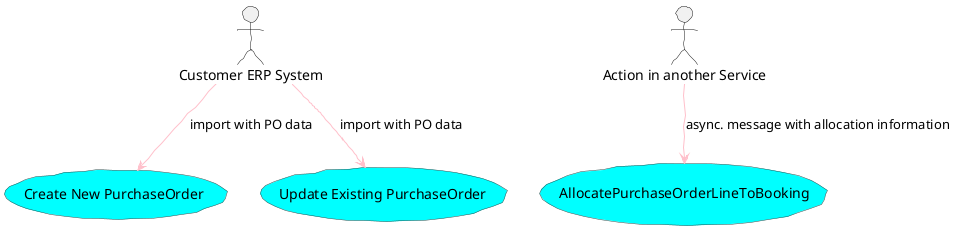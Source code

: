 @startuml
skinparam handwritten true
skinparam usecase {
BackgroundColor Cyan
BorderColor DarkSlateGray

BackgroundColor<< Main >> YellowGreen
BorderColor<< Main >> YellowGreen

ArrowColor Pink
ActorBorderColor black
ActorFontName Courier

ActorBackgroundColor<< Human >> Gold
}
(Create New PurchaseOrder) as ImportPO
(Update Existing PurchaseOrder) as ImportExistingPO

(AllocatePurchaseOrderLineToBooking) as AllocatePOL

:Customer ERP System: as erp

:Action in another Service: as anotherService


erp --> ImportPO : import with PO data
erp --> ImportExistingPO : import with PO data

anotherService --> AllocatePOL : async. message with allocation information
@enduml
